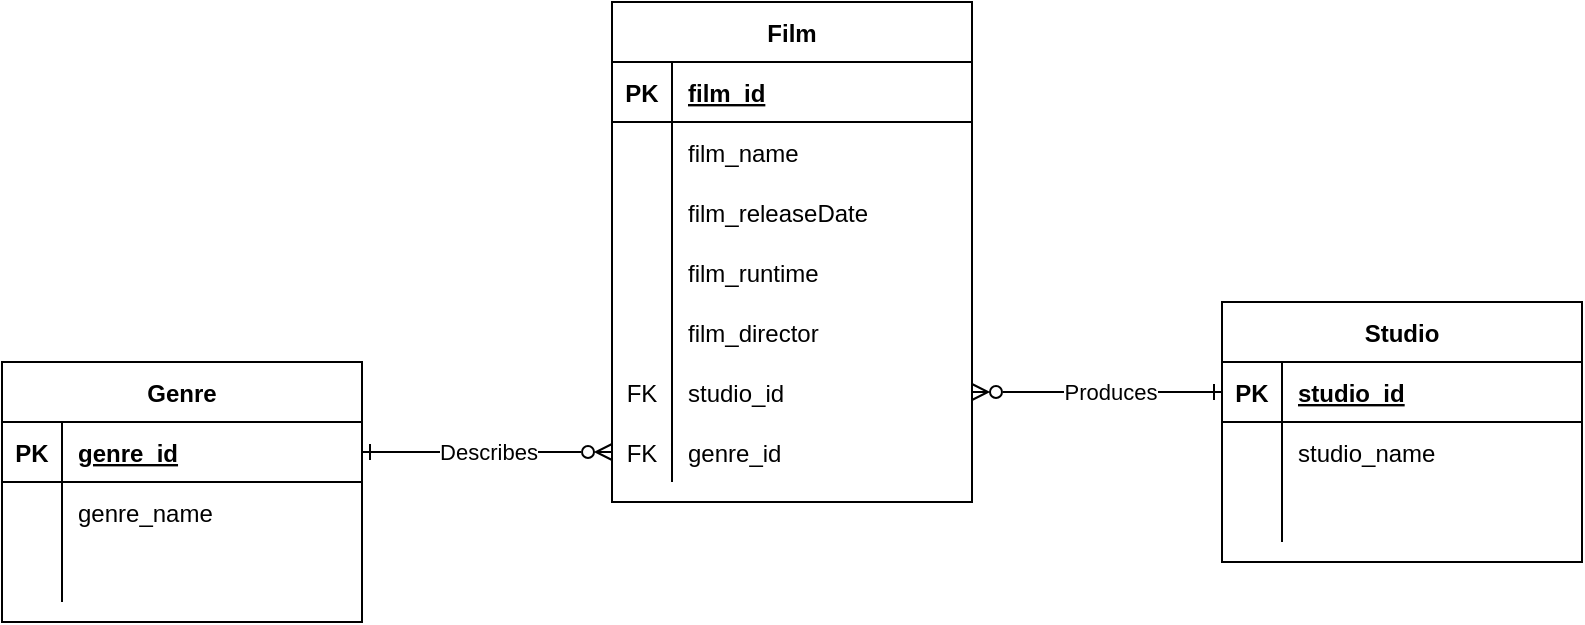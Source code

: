 <mxfile version="20.5.1" type="device"><diagram id="7oTLqTREkWU3ayTAzWOn" name="Page-1"><mxGraphModel dx="1982" dy="1063" grid="1" gridSize="10" guides="1" tooltips="1" connect="1" arrows="1" fold="1" page="1" pageScale="1" pageWidth="850" pageHeight="1100" math="0" shadow="0"><root><mxCell id="0"/><mxCell id="1" parent="0"/><mxCell id="DdTZ3SqVqKRmTGVCSA5H-1" value="Studio" style="shape=table;startSize=30;container=1;collapsible=1;childLayout=tableLayout;fixedRows=1;rowLines=0;fontStyle=1;align=center;resizeLast=1;" vertex="1" parent="1"><mxGeometry x="640" y="180" width="180" height="130" as="geometry"/></mxCell><mxCell id="DdTZ3SqVqKRmTGVCSA5H-2" value="" style="shape=tableRow;horizontal=0;startSize=0;swimlaneHead=0;swimlaneBody=0;fillColor=none;collapsible=0;dropTarget=0;points=[[0,0.5],[1,0.5]];portConstraint=eastwest;top=0;left=0;right=0;bottom=1;" vertex="1" parent="DdTZ3SqVqKRmTGVCSA5H-1"><mxGeometry y="30" width="180" height="30" as="geometry"/></mxCell><mxCell id="DdTZ3SqVqKRmTGVCSA5H-3" value="PK" style="shape=partialRectangle;connectable=0;fillColor=none;top=0;left=0;bottom=0;right=0;fontStyle=1;overflow=hidden;" vertex="1" parent="DdTZ3SqVqKRmTGVCSA5H-2"><mxGeometry width="30" height="30" as="geometry"><mxRectangle width="30" height="30" as="alternateBounds"/></mxGeometry></mxCell><mxCell id="DdTZ3SqVqKRmTGVCSA5H-4" value="studio_id" style="shape=partialRectangle;connectable=0;fillColor=none;top=0;left=0;bottom=0;right=0;align=left;spacingLeft=6;fontStyle=5;overflow=hidden;" vertex="1" parent="DdTZ3SqVqKRmTGVCSA5H-2"><mxGeometry x="30" width="150" height="30" as="geometry"><mxRectangle width="150" height="30" as="alternateBounds"/></mxGeometry></mxCell><mxCell id="DdTZ3SqVqKRmTGVCSA5H-5" value="" style="shape=tableRow;horizontal=0;startSize=0;swimlaneHead=0;swimlaneBody=0;fillColor=none;collapsible=0;dropTarget=0;points=[[0,0.5],[1,0.5]];portConstraint=eastwest;top=0;left=0;right=0;bottom=0;" vertex="1" parent="DdTZ3SqVqKRmTGVCSA5H-1"><mxGeometry y="60" width="180" height="30" as="geometry"/></mxCell><mxCell id="DdTZ3SqVqKRmTGVCSA5H-6" value="" style="shape=partialRectangle;connectable=0;fillColor=none;top=0;left=0;bottom=0;right=0;editable=1;overflow=hidden;" vertex="1" parent="DdTZ3SqVqKRmTGVCSA5H-5"><mxGeometry width="30" height="30" as="geometry"><mxRectangle width="30" height="30" as="alternateBounds"/></mxGeometry></mxCell><mxCell id="DdTZ3SqVqKRmTGVCSA5H-7" value="studio_name" style="shape=partialRectangle;connectable=0;fillColor=none;top=0;left=0;bottom=0;right=0;align=left;spacingLeft=6;overflow=hidden;" vertex="1" parent="DdTZ3SqVqKRmTGVCSA5H-5"><mxGeometry x="30" width="150" height="30" as="geometry"><mxRectangle width="150" height="30" as="alternateBounds"/></mxGeometry></mxCell><mxCell id="DdTZ3SqVqKRmTGVCSA5H-8" value="" style="shape=tableRow;horizontal=0;startSize=0;swimlaneHead=0;swimlaneBody=0;fillColor=none;collapsible=0;dropTarget=0;points=[[0,0.5],[1,0.5]];portConstraint=eastwest;top=0;left=0;right=0;bottom=0;" vertex="1" parent="DdTZ3SqVqKRmTGVCSA5H-1"><mxGeometry y="90" width="180" height="30" as="geometry"/></mxCell><mxCell id="DdTZ3SqVqKRmTGVCSA5H-9" value="" style="shape=partialRectangle;connectable=0;fillColor=none;top=0;left=0;bottom=0;right=0;editable=1;overflow=hidden;" vertex="1" parent="DdTZ3SqVqKRmTGVCSA5H-8"><mxGeometry width="30" height="30" as="geometry"><mxRectangle width="30" height="30" as="alternateBounds"/></mxGeometry></mxCell><mxCell id="DdTZ3SqVqKRmTGVCSA5H-10" value="" style="shape=partialRectangle;connectable=0;fillColor=none;top=0;left=0;bottom=0;right=0;align=left;spacingLeft=6;overflow=hidden;" vertex="1" parent="DdTZ3SqVqKRmTGVCSA5H-8"><mxGeometry x="30" width="150" height="30" as="geometry"><mxRectangle width="150" height="30" as="alternateBounds"/></mxGeometry></mxCell><mxCell id="DdTZ3SqVqKRmTGVCSA5H-14" value="Film" style="shape=table;startSize=30;container=1;collapsible=1;childLayout=tableLayout;fixedRows=1;rowLines=0;fontStyle=1;align=center;resizeLast=1;" vertex="1" parent="1"><mxGeometry x="335" y="30" width="180" height="250" as="geometry"/></mxCell><mxCell id="DdTZ3SqVqKRmTGVCSA5H-15" value="" style="shape=tableRow;horizontal=0;startSize=0;swimlaneHead=0;swimlaneBody=0;fillColor=none;collapsible=0;dropTarget=0;points=[[0,0.5],[1,0.5]];portConstraint=eastwest;top=0;left=0;right=0;bottom=1;" vertex="1" parent="DdTZ3SqVqKRmTGVCSA5H-14"><mxGeometry y="30" width="180" height="30" as="geometry"/></mxCell><mxCell id="DdTZ3SqVqKRmTGVCSA5H-16" value="PK" style="shape=partialRectangle;connectable=0;fillColor=none;top=0;left=0;bottom=0;right=0;fontStyle=1;overflow=hidden;" vertex="1" parent="DdTZ3SqVqKRmTGVCSA5H-15"><mxGeometry width="30" height="30" as="geometry"><mxRectangle width="30" height="30" as="alternateBounds"/></mxGeometry></mxCell><mxCell id="DdTZ3SqVqKRmTGVCSA5H-17" value="film_id" style="shape=partialRectangle;connectable=0;fillColor=none;top=0;left=0;bottom=0;right=0;align=left;spacingLeft=6;fontStyle=5;overflow=hidden;" vertex="1" parent="DdTZ3SqVqKRmTGVCSA5H-15"><mxGeometry x="30" width="150" height="30" as="geometry"><mxRectangle width="150" height="30" as="alternateBounds"/></mxGeometry></mxCell><mxCell id="DdTZ3SqVqKRmTGVCSA5H-18" value="" style="shape=tableRow;horizontal=0;startSize=0;swimlaneHead=0;swimlaneBody=0;fillColor=none;collapsible=0;dropTarget=0;points=[[0,0.5],[1,0.5]];portConstraint=eastwest;top=0;left=0;right=0;bottom=0;" vertex="1" parent="DdTZ3SqVqKRmTGVCSA5H-14"><mxGeometry y="60" width="180" height="30" as="geometry"/></mxCell><mxCell id="DdTZ3SqVqKRmTGVCSA5H-19" value="" style="shape=partialRectangle;connectable=0;fillColor=none;top=0;left=0;bottom=0;right=0;editable=1;overflow=hidden;" vertex="1" parent="DdTZ3SqVqKRmTGVCSA5H-18"><mxGeometry width="30" height="30" as="geometry"><mxRectangle width="30" height="30" as="alternateBounds"/></mxGeometry></mxCell><mxCell id="DdTZ3SqVqKRmTGVCSA5H-20" value="film_name   " style="shape=partialRectangle;connectable=0;fillColor=none;top=0;left=0;bottom=0;right=0;align=left;spacingLeft=6;overflow=hidden;" vertex="1" parent="DdTZ3SqVqKRmTGVCSA5H-18"><mxGeometry x="30" width="150" height="30" as="geometry"><mxRectangle width="150" height="30" as="alternateBounds"/></mxGeometry></mxCell><mxCell id="DdTZ3SqVqKRmTGVCSA5H-21" value="" style="shape=tableRow;horizontal=0;startSize=0;swimlaneHead=0;swimlaneBody=0;fillColor=none;collapsible=0;dropTarget=0;points=[[0,0.5],[1,0.5]];portConstraint=eastwest;top=0;left=0;right=0;bottom=0;" vertex="1" parent="DdTZ3SqVqKRmTGVCSA5H-14"><mxGeometry y="90" width="180" height="30" as="geometry"/></mxCell><mxCell id="DdTZ3SqVqKRmTGVCSA5H-22" value="" style="shape=partialRectangle;connectable=0;fillColor=none;top=0;left=0;bottom=0;right=0;editable=1;overflow=hidden;" vertex="1" parent="DdTZ3SqVqKRmTGVCSA5H-21"><mxGeometry width="30" height="30" as="geometry"><mxRectangle width="30" height="30" as="alternateBounds"/></mxGeometry></mxCell><mxCell id="DdTZ3SqVqKRmTGVCSA5H-23" value="film_releaseDate" style="shape=partialRectangle;connectable=0;fillColor=none;top=0;left=0;bottom=0;right=0;align=left;spacingLeft=6;overflow=hidden;" vertex="1" parent="DdTZ3SqVqKRmTGVCSA5H-21"><mxGeometry x="30" width="150" height="30" as="geometry"><mxRectangle width="150" height="30" as="alternateBounds"/></mxGeometry></mxCell><mxCell id="DdTZ3SqVqKRmTGVCSA5H-24" value="" style="shape=tableRow;horizontal=0;startSize=0;swimlaneHead=0;swimlaneBody=0;fillColor=none;collapsible=0;dropTarget=0;points=[[0,0.5],[1,0.5]];portConstraint=eastwest;top=0;left=0;right=0;bottom=0;" vertex="1" parent="DdTZ3SqVqKRmTGVCSA5H-14"><mxGeometry y="120" width="180" height="30" as="geometry"/></mxCell><mxCell id="DdTZ3SqVqKRmTGVCSA5H-25" value="" style="shape=partialRectangle;connectable=0;fillColor=none;top=0;left=0;bottom=0;right=0;editable=1;overflow=hidden;" vertex="1" parent="DdTZ3SqVqKRmTGVCSA5H-24"><mxGeometry width="30" height="30" as="geometry"><mxRectangle width="30" height="30" as="alternateBounds"/></mxGeometry></mxCell><mxCell id="DdTZ3SqVqKRmTGVCSA5H-26" value="film_runtime" style="shape=partialRectangle;connectable=0;fillColor=none;top=0;left=0;bottom=0;right=0;align=left;spacingLeft=6;overflow=hidden;" vertex="1" parent="DdTZ3SqVqKRmTGVCSA5H-24"><mxGeometry x="30" width="150" height="30" as="geometry"><mxRectangle width="150" height="30" as="alternateBounds"/></mxGeometry></mxCell><mxCell id="DdTZ3SqVqKRmTGVCSA5H-29" style="shape=tableRow;horizontal=0;startSize=0;swimlaneHead=0;swimlaneBody=0;fillColor=none;collapsible=0;dropTarget=0;points=[[0,0.5],[1,0.5]];portConstraint=eastwest;top=0;left=0;right=0;bottom=0;" vertex="1" parent="DdTZ3SqVqKRmTGVCSA5H-14"><mxGeometry y="150" width="180" height="30" as="geometry"/></mxCell><mxCell id="DdTZ3SqVqKRmTGVCSA5H-30" style="shape=partialRectangle;connectable=0;fillColor=none;top=0;left=0;bottom=0;right=0;editable=1;overflow=hidden;" vertex="1" parent="DdTZ3SqVqKRmTGVCSA5H-29"><mxGeometry width="30" height="30" as="geometry"><mxRectangle width="30" height="30" as="alternateBounds"/></mxGeometry></mxCell><mxCell id="DdTZ3SqVqKRmTGVCSA5H-31" value="film_director" style="shape=partialRectangle;connectable=0;fillColor=none;top=0;left=0;bottom=0;right=0;align=left;spacingLeft=6;overflow=hidden;" vertex="1" parent="DdTZ3SqVqKRmTGVCSA5H-29"><mxGeometry x="30" width="150" height="30" as="geometry"><mxRectangle width="150" height="30" as="alternateBounds"/></mxGeometry></mxCell><mxCell id="DdTZ3SqVqKRmTGVCSA5H-41" style="shape=tableRow;horizontal=0;startSize=0;swimlaneHead=0;swimlaneBody=0;fillColor=none;collapsible=0;dropTarget=0;points=[[0,0.5],[1,0.5]];portConstraint=eastwest;top=0;left=0;right=0;bottom=0;" vertex="1" parent="DdTZ3SqVqKRmTGVCSA5H-14"><mxGeometry y="180" width="180" height="30" as="geometry"/></mxCell><mxCell id="DdTZ3SqVqKRmTGVCSA5H-42" value="FK" style="shape=partialRectangle;connectable=0;fillColor=none;top=0;left=0;bottom=0;right=0;editable=1;overflow=hidden;" vertex="1" parent="DdTZ3SqVqKRmTGVCSA5H-41"><mxGeometry width="30" height="30" as="geometry"><mxRectangle width="30" height="30" as="alternateBounds"/></mxGeometry></mxCell><mxCell id="DdTZ3SqVqKRmTGVCSA5H-43" value="studio_id" style="shape=partialRectangle;connectable=0;fillColor=none;top=0;left=0;bottom=0;right=0;align=left;spacingLeft=6;overflow=hidden;" vertex="1" parent="DdTZ3SqVqKRmTGVCSA5H-41"><mxGeometry x="30" width="150" height="30" as="geometry"><mxRectangle width="150" height="30" as="alternateBounds"/></mxGeometry></mxCell><mxCell id="DdTZ3SqVqKRmTGVCSA5H-38" style="shape=tableRow;horizontal=0;startSize=0;swimlaneHead=0;swimlaneBody=0;fillColor=none;collapsible=0;dropTarget=0;points=[[0,0.5],[1,0.5]];portConstraint=eastwest;top=0;left=0;right=0;bottom=0;" vertex="1" parent="DdTZ3SqVqKRmTGVCSA5H-14"><mxGeometry y="210" width="180" height="30" as="geometry"/></mxCell><mxCell id="DdTZ3SqVqKRmTGVCSA5H-39" value="FK" style="shape=partialRectangle;connectable=0;fillColor=none;top=0;left=0;bottom=0;right=0;editable=1;overflow=hidden;" vertex="1" parent="DdTZ3SqVqKRmTGVCSA5H-38"><mxGeometry width="30" height="30" as="geometry"><mxRectangle width="30" height="30" as="alternateBounds"/></mxGeometry></mxCell><mxCell id="DdTZ3SqVqKRmTGVCSA5H-40" value="genre_id" style="shape=partialRectangle;connectable=0;fillColor=none;top=0;left=0;bottom=0;right=0;align=left;spacingLeft=6;overflow=hidden;" vertex="1" parent="DdTZ3SqVqKRmTGVCSA5H-38"><mxGeometry x="30" width="150" height="30" as="geometry"><mxRectangle width="150" height="30" as="alternateBounds"/></mxGeometry></mxCell><mxCell id="DdTZ3SqVqKRmTGVCSA5H-44" style="edgeStyle=orthogonalEdgeStyle;rounded=0;orthogonalLoop=1;jettySize=auto;html=1;exitX=1;exitY=0.5;exitDx=0;exitDy=0;entryX=0;entryY=0.5;entryDx=0;entryDy=0;startArrow=ERzeroToMany;startFill=0;endArrow=ERone;endFill=0;" edge="1" parent="1" source="DdTZ3SqVqKRmTGVCSA5H-41" target="DdTZ3SqVqKRmTGVCSA5H-2"><mxGeometry relative="1" as="geometry"/></mxCell><mxCell id="DdTZ3SqVqKRmTGVCSA5H-79" value="Produces" style="edgeLabel;html=1;align=center;verticalAlign=middle;resizable=0;points=[];" vertex="1" connectable="0" parent="DdTZ3SqVqKRmTGVCSA5H-44"><mxGeometry x="0.098" relative="1" as="geometry"><mxPoint as="offset"/></mxGeometry></mxCell><mxCell id="DdTZ3SqVqKRmTGVCSA5H-68" value="Genre" style="shape=table;startSize=30;container=1;collapsible=1;childLayout=tableLayout;fixedRows=1;rowLines=0;fontStyle=1;align=center;resizeLast=1;" vertex="1" parent="1"><mxGeometry x="30" y="210" width="180" height="130" as="geometry"/></mxCell><mxCell id="DdTZ3SqVqKRmTGVCSA5H-69" value="" style="shape=tableRow;horizontal=0;startSize=0;swimlaneHead=0;swimlaneBody=0;fillColor=none;collapsible=0;dropTarget=0;points=[[0,0.5],[1,0.5]];portConstraint=eastwest;top=0;left=0;right=0;bottom=1;" vertex="1" parent="DdTZ3SqVqKRmTGVCSA5H-68"><mxGeometry y="30" width="180" height="30" as="geometry"/></mxCell><mxCell id="DdTZ3SqVqKRmTGVCSA5H-70" value="PK" style="shape=partialRectangle;connectable=0;fillColor=none;top=0;left=0;bottom=0;right=0;fontStyle=1;overflow=hidden;" vertex="1" parent="DdTZ3SqVqKRmTGVCSA5H-69"><mxGeometry width="30" height="30" as="geometry"><mxRectangle width="30" height="30" as="alternateBounds"/></mxGeometry></mxCell><mxCell id="DdTZ3SqVqKRmTGVCSA5H-71" value="genre_id" style="shape=partialRectangle;connectable=0;fillColor=none;top=0;left=0;bottom=0;right=0;align=left;spacingLeft=6;fontStyle=5;overflow=hidden;" vertex="1" parent="DdTZ3SqVqKRmTGVCSA5H-69"><mxGeometry x="30" width="150" height="30" as="geometry"><mxRectangle width="150" height="30" as="alternateBounds"/></mxGeometry></mxCell><mxCell id="DdTZ3SqVqKRmTGVCSA5H-72" value="" style="shape=tableRow;horizontal=0;startSize=0;swimlaneHead=0;swimlaneBody=0;fillColor=none;collapsible=0;dropTarget=0;points=[[0,0.5],[1,0.5]];portConstraint=eastwest;top=0;left=0;right=0;bottom=0;" vertex="1" parent="DdTZ3SqVqKRmTGVCSA5H-68"><mxGeometry y="60" width="180" height="30" as="geometry"/></mxCell><mxCell id="DdTZ3SqVqKRmTGVCSA5H-73" value="" style="shape=partialRectangle;connectable=0;fillColor=none;top=0;left=0;bottom=0;right=0;editable=1;overflow=hidden;" vertex="1" parent="DdTZ3SqVqKRmTGVCSA5H-72"><mxGeometry width="30" height="30" as="geometry"><mxRectangle width="30" height="30" as="alternateBounds"/></mxGeometry></mxCell><mxCell id="DdTZ3SqVqKRmTGVCSA5H-74" value="genre_name" style="shape=partialRectangle;connectable=0;fillColor=none;top=0;left=0;bottom=0;right=0;align=left;spacingLeft=6;overflow=hidden;" vertex="1" parent="DdTZ3SqVqKRmTGVCSA5H-72"><mxGeometry x="30" width="150" height="30" as="geometry"><mxRectangle width="150" height="30" as="alternateBounds"/></mxGeometry></mxCell><mxCell id="DdTZ3SqVqKRmTGVCSA5H-75" value="" style="shape=tableRow;horizontal=0;startSize=0;swimlaneHead=0;swimlaneBody=0;fillColor=none;collapsible=0;dropTarget=0;points=[[0,0.5],[1,0.5]];portConstraint=eastwest;top=0;left=0;right=0;bottom=0;" vertex="1" parent="DdTZ3SqVqKRmTGVCSA5H-68"><mxGeometry y="90" width="180" height="30" as="geometry"/></mxCell><mxCell id="DdTZ3SqVqKRmTGVCSA5H-76" value="" style="shape=partialRectangle;connectable=0;fillColor=none;top=0;left=0;bottom=0;right=0;editable=1;overflow=hidden;" vertex="1" parent="DdTZ3SqVqKRmTGVCSA5H-75"><mxGeometry width="30" height="30" as="geometry"><mxRectangle width="30" height="30" as="alternateBounds"/></mxGeometry></mxCell><mxCell id="DdTZ3SqVqKRmTGVCSA5H-77" value="" style="shape=partialRectangle;connectable=0;fillColor=none;top=0;left=0;bottom=0;right=0;align=left;spacingLeft=6;overflow=hidden;" vertex="1" parent="DdTZ3SqVqKRmTGVCSA5H-75"><mxGeometry x="30" width="150" height="30" as="geometry"><mxRectangle width="150" height="30" as="alternateBounds"/></mxGeometry></mxCell><mxCell id="DdTZ3SqVqKRmTGVCSA5H-78" value="Describes" style="edgeStyle=orthogonalEdgeStyle;rounded=0;orthogonalLoop=1;jettySize=auto;html=1;exitX=0;exitY=0.5;exitDx=0;exitDy=0;entryX=1;entryY=0.5;entryDx=0;entryDy=0;startArrow=ERzeroToMany;startFill=0;endArrow=ERone;endFill=0;" edge="1" parent="1" source="DdTZ3SqVqKRmTGVCSA5H-38" target="DdTZ3SqVqKRmTGVCSA5H-69"><mxGeometry relative="1" as="geometry"/></mxCell></root></mxGraphModel></diagram></mxfile>